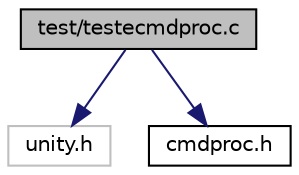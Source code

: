 digraph "test/testecmdproc.c"
{
 // LATEX_PDF_SIZE
  edge [fontname="Helvetica",fontsize="10",labelfontname="Helvetica",labelfontsize="10"];
  node [fontname="Helvetica",fontsize="10",shape=record];
  Node1 [label="test/testecmdproc.c",height=0.2,width=0.4,color="black", fillcolor="grey75", style="filled", fontcolor="black",tooltip="Unit test of the cmdproc functions."];
  Node1 -> Node2 [color="midnightblue",fontsize="10",style="solid",fontname="Helvetica"];
  Node2 [label="unity.h",height=0.2,width=0.4,color="grey75", fillcolor="white", style="filled",tooltip=" "];
  Node1 -> Node3 [color="midnightblue",fontsize="10",style="solid",fontname="Helvetica"];
  Node3 [label="cmdproc.h",height=0.2,width=0.4,color="black", fillcolor="white", style="filled",URL="$cmdproc_8h.html",tooltip=" "];
}
